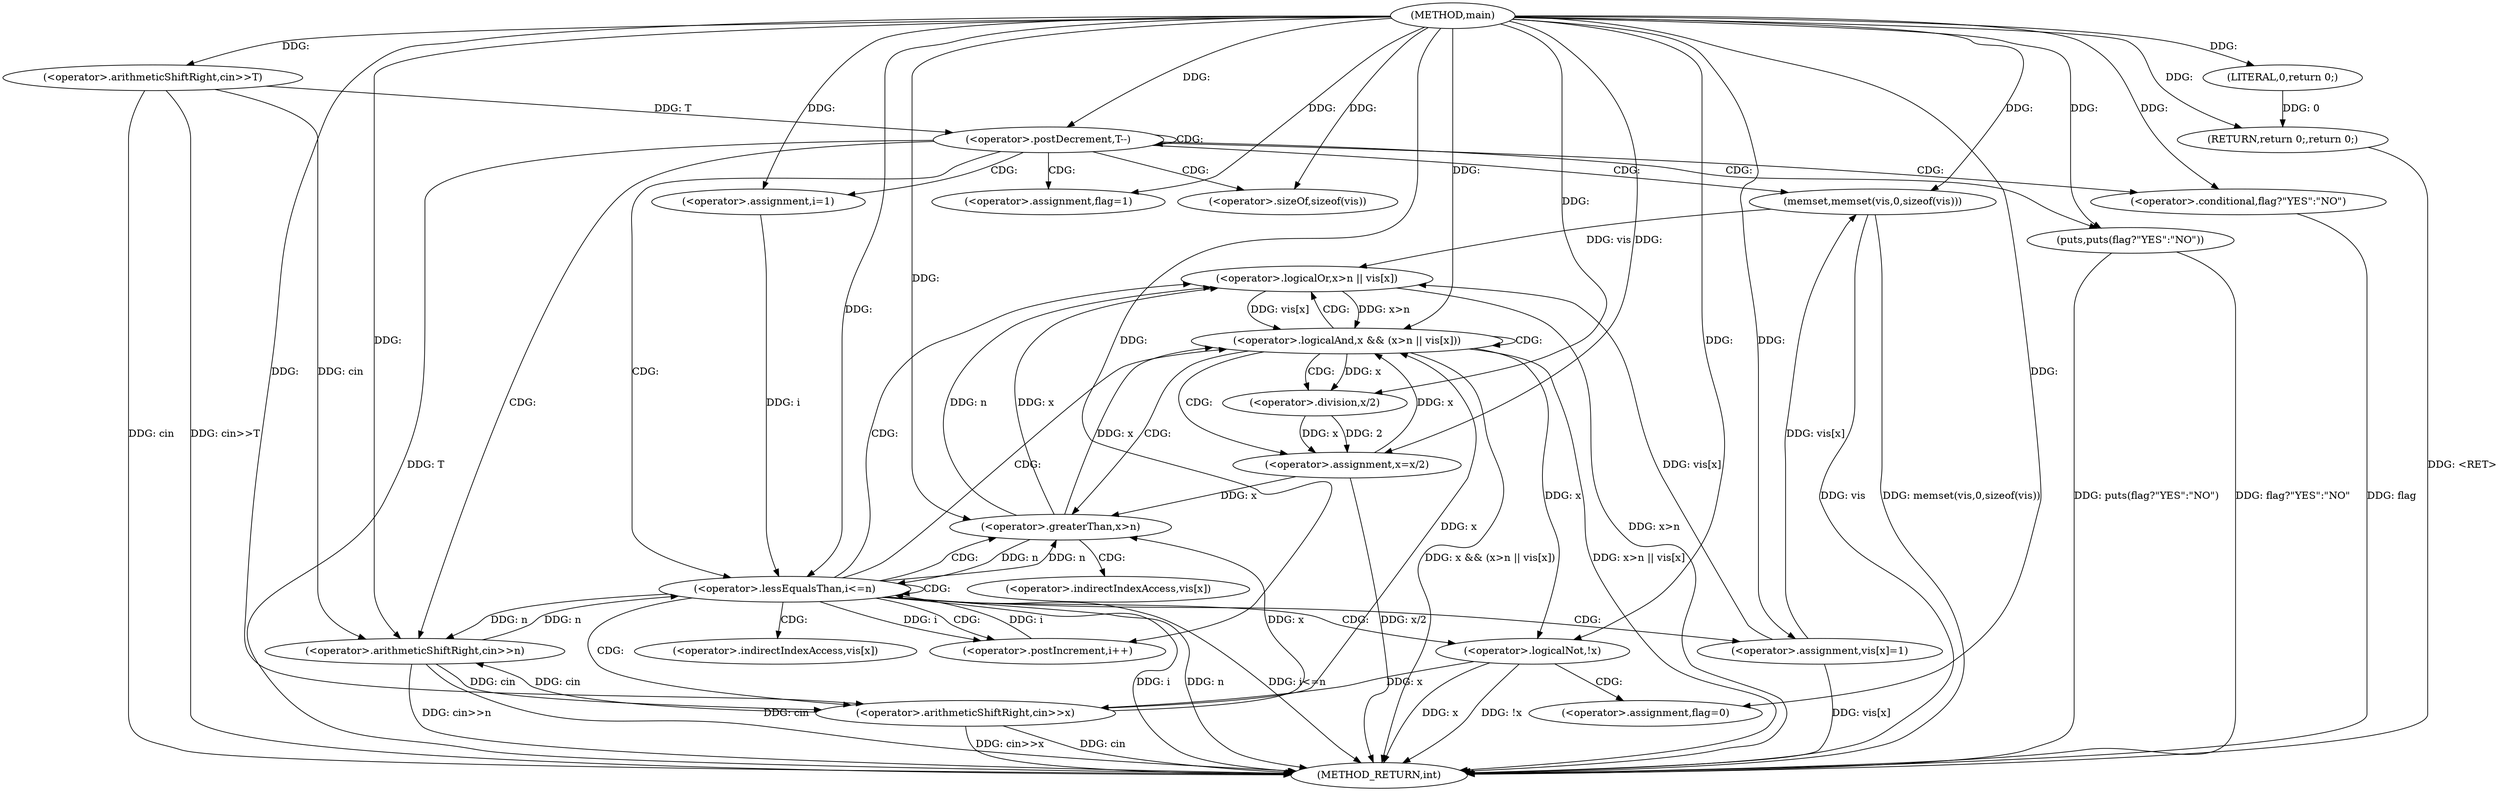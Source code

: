 digraph "main" {  
"1000101" [label = "(METHOD,main)" ]
"1000172" [label = "(METHOD_RETURN,int)" ]
"1000104" [label = "(<operator>.arithmeticShiftRight,cin>>T)" ]
"1000170" [label = "(RETURN,return 0;,return 0;)" ]
"1000108" [label = "(<operator>.postDecrement,T--)" ]
"1000171" [label = "(LITERAL,0,return 0;)" ]
"1000111" [label = "(memset,memset(vis,0,sizeof(vis)))" ]
"1000118" [label = "(<operator>.assignment,flag=1)" ]
"1000122" [label = "(<operator>.arithmeticShiftRight,cin>>n)" ]
"1000165" [label = "(puts,puts(flag?\"YES\":\"NO\"))" ]
"1000127" [label = "(<operator>.assignment,i=1)" ]
"1000130" [label = "(<operator>.lessEqualsThan,i<=n)" ]
"1000133" [label = "(<operator>.postIncrement,i++)" ]
"1000114" [label = "(<operator>.sizeOf,sizeof(vis))" ]
"1000136" [label = "(<operator>.arithmeticShiftRight,cin>>x)" ]
"1000160" [label = "(<operator>.assignment,vis[x]=1)" ]
"1000166" [label = "(<operator>.conditional,flag?\"YES\":\"NO\")" ]
"1000140" [label = "(<operator>.logicalAnd,x && (x>n || vis[x]))" ]
"1000149" [label = "(<operator>.assignment,x=x/2)" ]
"1000155" [label = "(<operator>.logicalNot,!x)" ]
"1000157" [label = "(<operator>.assignment,flag=0)" ]
"1000142" [label = "(<operator>.logicalOr,x>n || vis[x])" ]
"1000151" [label = "(<operator>.division,x/2)" ]
"1000143" [label = "(<operator>.greaterThan,x>n)" ]
"1000161" [label = "(<operator>.indirectIndexAccess,vis[x])" ]
"1000146" [label = "(<operator>.indirectIndexAccess,vis[x])" ]
  "1000104" -> "1000172"  [ label = "DDG: cin"] 
  "1000104" -> "1000172"  [ label = "DDG: cin>>T"] 
  "1000108" -> "1000172"  [ label = "DDG: T"] 
  "1000111" -> "1000172"  [ label = "DDG: vis"] 
  "1000111" -> "1000172"  [ label = "DDG: memset(vis,0,sizeof(vis))"] 
  "1000122" -> "1000172"  [ label = "DDG: cin"] 
  "1000122" -> "1000172"  [ label = "DDG: cin>>n"] 
  "1000130" -> "1000172"  [ label = "DDG: i"] 
  "1000130" -> "1000172"  [ label = "DDG: n"] 
  "1000130" -> "1000172"  [ label = "DDG: i<=n"] 
  "1000166" -> "1000172"  [ label = "DDG: flag"] 
  "1000165" -> "1000172"  [ label = "DDG: flag?\"YES\":\"NO\""] 
  "1000165" -> "1000172"  [ label = "DDG: puts(flag?\"YES\":\"NO\")"] 
  "1000136" -> "1000172"  [ label = "DDG: cin"] 
  "1000136" -> "1000172"  [ label = "DDG: cin>>x"] 
  "1000142" -> "1000172"  [ label = "DDG: x>n"] 
  "1000140" -> "1000172"  [ label = "DDG: x>n || vis[x]"] 
  "1000140" -> "1000172"  [ label = "DDG: x && (x>n || vis[x])"] 
  "1000155" -> "1000172"  [ label = "DDG: x"] 
  "1000155" -> "1000172"  [ label = "DDG: !x"] 
  "1000160" -> "1000172"  [ label = "DDG: vis[x]"] 
  "1000149" -> "1000172"  [ label = "DDG: x/2"] 
  "1000170" -> "1000172"  [ label = "DDG: <RET>"] 
  "1000171" -> "1000170"  [ label = "DDG: 0"] 
  "1000101" -> "1000170"  [ label = "DDG: "] 
  "1000101" -> "1000104"  [ label = "DDG: "] 
  "1000101" -> "1000171"  [ label = "DDG: "] 
  "1000104" -> "1000108"  [ label = "DDG: T"] 
  "1000101" -> "1000108"  [ label = "DDG: "] 
  "1000101" -> "1000118"  [ label = "DDG: "] 
  "1000160" -> "1000111"  [ label = "DDG: vis[x]"] 
  "1000101" -> "1000111"  [ label = "DDG: "] 
  "1000104" -> "1000122"  [ label = "DDG: cin"] 
  "1000136" -> "1000122"  [ label = "DDG: cin"] 
  "1000101" -> "1000122"  [ label = "DDG: "] 
  "1000130" -> "1000122"  [ label = "DDG: n"] 
  "1000101" -> "1000127"  [ label = "DDG: "] 
  "1000101" -> "1000165"  [ label = "DDG: "] 
  "1000101" -> "1000114"  [ label = "DDG: "] 
  "1000127" -> "1000130"  [ label = "DDG: i"] 
  "1000133" -> "1000130"  [ label = "DDG: i"] 
  "1000101" -> "1000130"  [ label = "DDG: "] 
  "1000122" -> "1000130"  [ label = "DDG: n"] 
  "1000143" -> "1000130"  [ label = "DDG: n"] 
  "1000130" -> "1000133"  [ label = "DDG: i"] 
  "1000101" -> "1000133"  [ label = "DDG: "] 
  "1000101" -> "1000160"  [ label = "DDG: "] 
  "1000101" -> "1000166"  [ label = "DDG: "] 
  "1000122" -> "1000136"  [ label = "DDG: cin"] 
  "1000101" -> "1000136"  [ label = "DDG: "] 
  "1000155" -> "1000136"  [ label = "DDG: x"] 
  "1000151" -> "1000149"  [ label = "DDG: 2"] 
  "1000151" -> "1000149"  [ label = "DDG: x"] 
  "1000101" -> "1000157"  [ label = "DDG: "] 
  "1000136" -> "1000140"  [ label = "DDG: x"] 
  "1000143" -> "1000140"  [ label = "DDG: x"] 
  "1000149" -> "1000140"  [ label = "DDG: x"] 
  "1000101" -> "1000140"  [ label = "DDG: "] 
  "1000142" -> "1000140"  [ label = "DDG: vis[x]"] 
  "1000142" -> "1000140"  [ label = "DDG: x>n"] 
  "1000101" -> "1000149"  [ label = "DDG: "] 
  "1000140" -> "1000155"  [ label = "DDG: x"] 
  "1000101" -> "1000155"  [ label = "DDG: "] 
  "1000143" -> "1000142"  [ label = "DDG: n"] 
  "1000143" -> "1000142"  [ label = "DDG: x"] 
  "1000111" -> "1000142"  [ label = "DDG: vis"] 
  "1000160" -> "1000142"  [ label = "DDG: vis[x]"] 
  "1000140" -> "1000151"  [ label = "DDG: x"] 
  "1000101" -> "1000151"  [ label = "DDG: "] 
  "1000136" -> "1000143"  [ label = "DDG: x"] 
  "1000149" -> "1000143"  [ label = "DDG: x"] 
  "1000101" -> "1000143"  [ label = "DDG: "] 
  "1000130" -> "1000143"  [ label = "DDG: n"] 
  "1000108" -> "1000127"  [ label = "CDG: "] 
  "1000108" -> "1000166"  [ label = "CDG: "] 
  "1000108" -> "1000114"  [ label = "CDG: "] 
  "1000108" -> "1000118"  [ label = "CDG: "] 
  "1000108" -> "1000165"  [ label = "CDG: "] 
  "1000108" -> "1000122"  [ label = "CDG: "] 
  "1000108" -> "1000111"  [ label = "CDG: "] 
  "1000108" -> "1000108"  [ label = "CDG: "] 
  "1000108" -> "1000130"  [ label = "CDG: "] 
  "1000130" -> "1000161"  [ label = "CDG: "] 
  "1000130" -> "1000133"  [ label = "CDG: "] 
  "1000130" -> "1000136"  [ label = "CDG: "] 
  "1000130" -> "1000155"  [ label = "CDG: "] 
  "1000130" -> "1000160"  [ label = "CDG: "] 
  "1000130" -> "1000130"  [ label = "CDG: "] 
  "1000130" -> "1000140"  [ label = "CDG: "] 
  "1000130" -> "1000142"  [ label = "CDG: "] 
  "1000130" -> "1000143"  [ label = "CDG: "] 
  "1000140" -> "1000149"  [ label = "CDG: "] 
  "1000140" -> "1000151"  [ label = "CDG: "] 
  "1000140" -> "1000140"  [ label = "CDG: "] 
  "1000140" -> "1000142"  [ label = "CDG: "] 
  "1000140" -> "1000143"  [ label = "CDG: "] 
  "1000155" -> "1000157"  [ label = "CDG: "] 
  "1000143" -> "1000146"  [ label = "CDG: "] 
}
